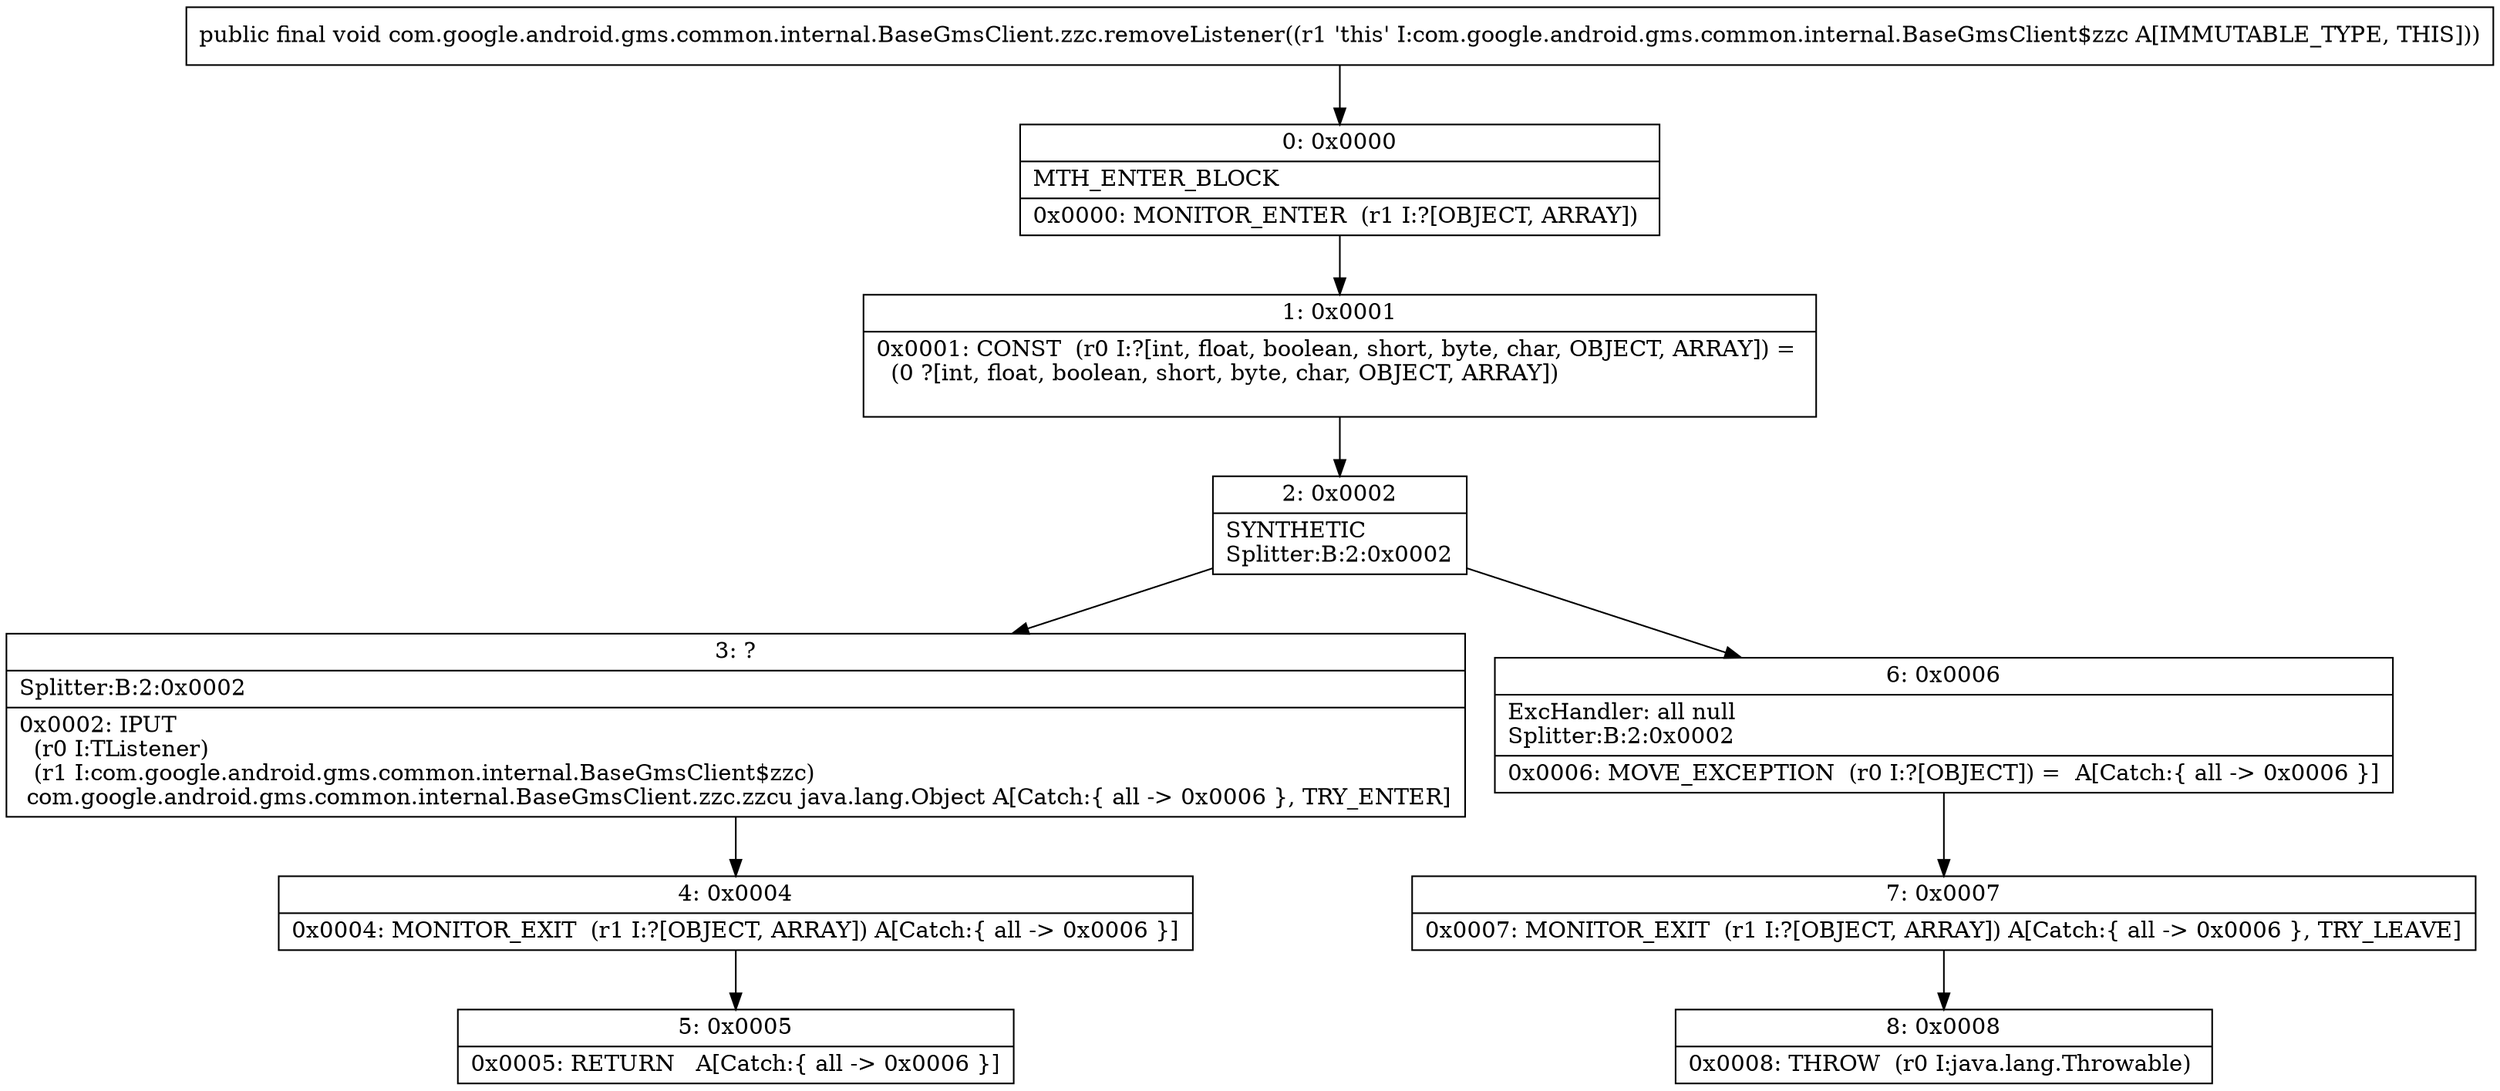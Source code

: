 digraph "CFG forcom.google.android.gms.common.internal.BaseGmsClient.zzc.removeListener()V" {
Node_0 [shape=record,label="{0\:\ 0x0000|MTH_ENTER_BLOCK\l|0x0000: MONITOR_ENTER  (r1 I:?[OBJECT, ARRAY]) \l}"];
Node_1 [shape=record,label="{1\:\ 0x0001|0x0001: CONST  (r0 I:?[int, float, boolean, short, byte, char, OBJECT, ARRAY]) = \l  (0 ?[int, float, boolean, short, byte, char, OBJECT, ARRAY])\l \l}"];
Node_2 [shape=record,label="{2\:\ 0x0002|SYNTHETIC\lSplitter:B:2:0x0002\l}"];
Node_3 [shape=record,label="{3\:\ ?|Splitter:B:2:0x0002\l|0x0002: IPUT  \l  (r0 I:TListener)\l  (r1 I:com.google.android.gms.common.internal.BaseGmsClient$zzc)\l com.google.android.gms.common.internal.BaseGmsClient.zzc.zzcu java.lang.Object A[Catch:\{ all \-\> 0x0006 \}, TRY_ENTER]\l}"];
Node_4 [shape=record,label="{4\:\ 0x0004|0x0004: MONITOR_EXIT  (r1 I:?[OBJECT, ARRAY]) A[Catch:\{ all \-\> 0x0006 \}]\l}"];
Node_5 [shape=record,label="{5\:\ 0x0005|0x0005: RETURN   A[Catch:\{ all \-\> 0x0006 \}]\l}"];
Node_6 [shape=record,label="{6\:\ 0x0006|ExcHandler: all null\lSplitter:B:2:0x0002\l|0x0006: MOVE_EXCEPTION  (r0 I:?[OBJECT]) =  A[Catch:\{ all \-\> 0x0006 \}]\l}"];
Node_7 [shape=record,label="{7\:\ 0x0007|0x0007: MONITOR_EXIT  (r1 I:?[OBJECT, ARRAY]) A[Catch:\{ all \-\> 0x0006 \}, TRY_LEAVE]\l}"];
Node_8 [shape=record,label="{8\:\ 0x0008|0x0008: THROW  (r0 I:java.lang.Throwable) \l}"];
MethodNode[shape=record,label="{public final void com.google.android.gms.common.internal.BaseGmsClient.zzc.removeListener((r1 'this' I:com.google.android.gms.common.internal.BaseGmsClient$zzc A[IMMUTABLE_TYPE, THIS])) }"];
MethodNode -> Node_0;
Node_0 -> Node_1;
Node_1 -> Node_2;
Node_2 -> Node_3;
Node_2 -> Node_6;
Node_3 -> Node_4;
Node_4 -> Node_5;
Node_6 -> Node_7;
Node_7 -> Node_8;
}

